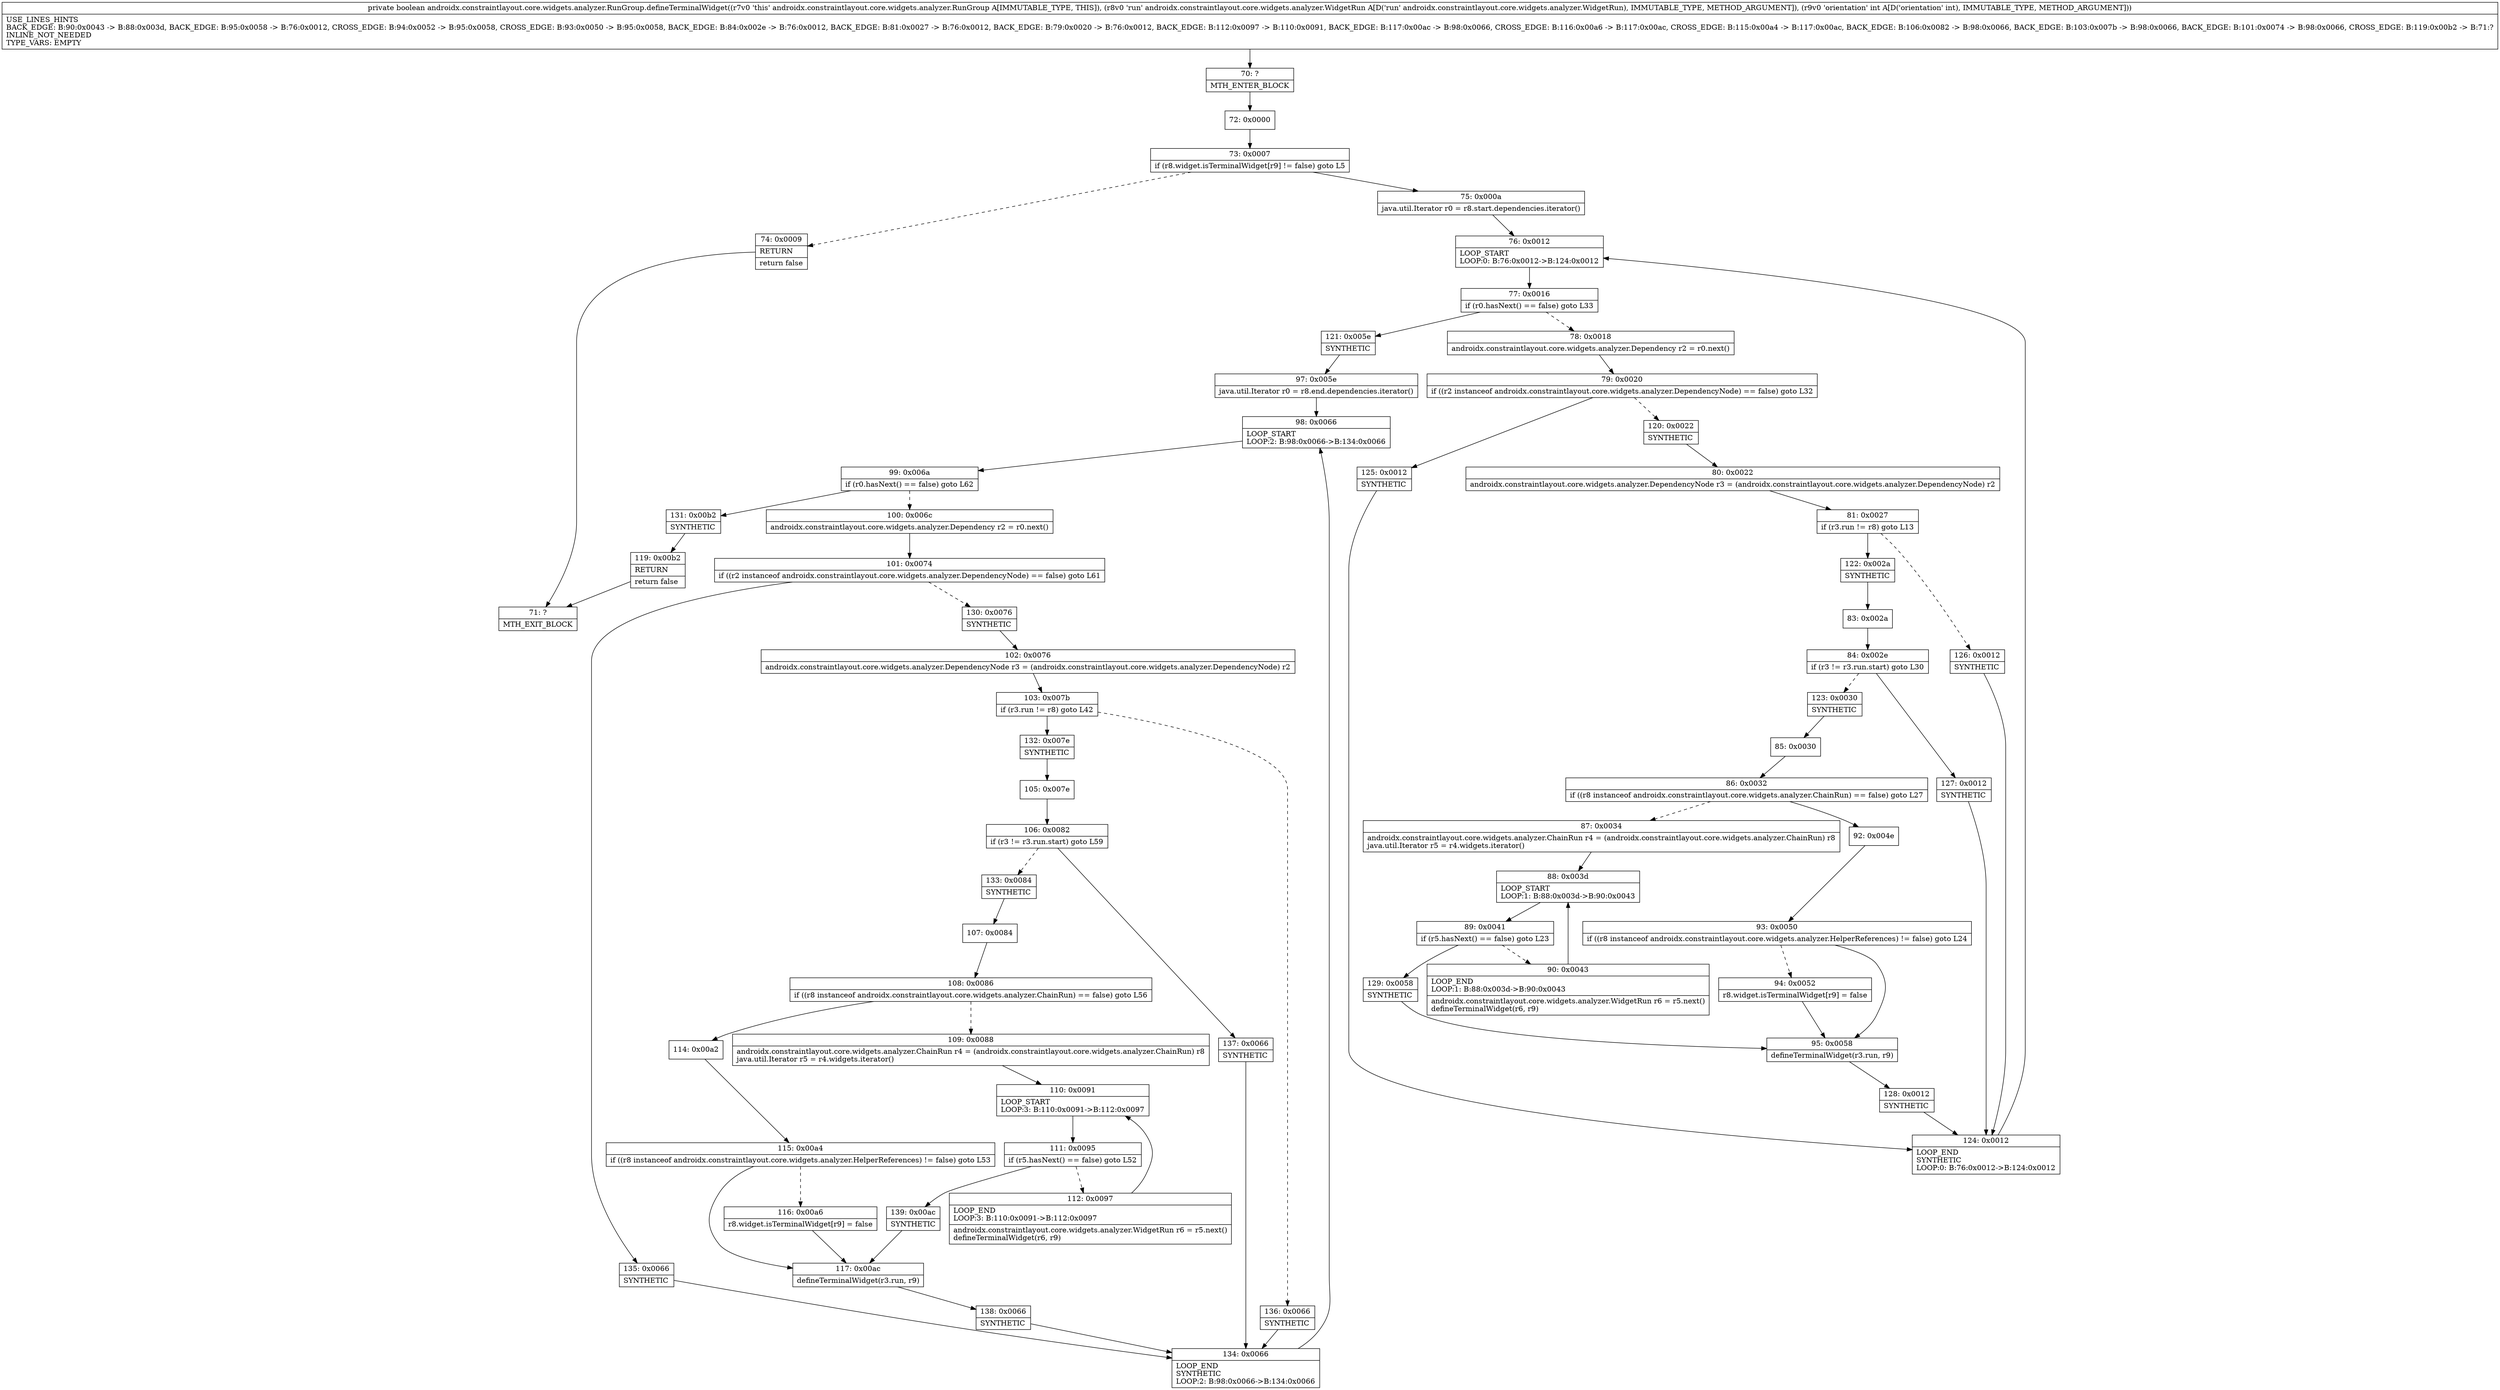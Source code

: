 digraph "CFG forandroidx.constraintlayout.core.widgets.analyzer.RunGroup.defineTerminalWidget(Landroidx\/constraintlayout\/core\/widgets\/analyzer\/WidgetRun;I)Z" {
Node_70 [shape=record,label="{70\:\ ?|MTH_ENTER_BLOCK\l}"];
Node_72 [shape=record,label="{72\:\ 0x0000}"];
Node_73 [shape=record,label="{73\:\ 0x0007|if (r8.widget.isTerminalWidget[r9] != false) goto L5\l}"];
Node_74 [shape=record,label="{74\:\ 0x0009|RETURN\l|return false\l}"];
Node_71 [shape=record,label="{71\:\ ?|MTH_EXIT_BLOCK\l}"];
Node_75 [shape=record,label="{75\:\ 0x000a|java.util.Iterator r0 = r8.start.dependencies.iterator()\l}"];
Node_76 [shape=record,label="{76\:\ 0x0012|LOOP_START\lLOOP:0: B:76:0x0012\-\>B:124:0x0012\l}"];
Node_77 [shape=record,label="{77\:\ 0x0016|if (r0.hasNext() == false) goto L33\l}"];
Node_78 [shape=record,label="{78\:\ 0x0018|androidx.constraintlayout.core.widgets.analyzer.Dependency r2 = r0.next()\l}"];
Node_79 [shape=record,label="{79\:\ 0x0020|if ((r2 instanceof androidx.constraintlayout.core.widgets.analyzer.DependencyNode) == false) goto L32\l}"];
Node_120 [shape=record,label="{120\:\ 0x0022|SYNTHETIC\l}"];
Node_80 [shape=record,label="{80\:\ 0x0022|androidx.constraintlayout.core.widgets.analyzer.DependencyNode r3 = (androidx.constraintlayout.core.widgets.analyzer.DependencyNode) r2\l}"];
Node_81 [shape=record,label="{81\:\ 0x0027|if (r3.run != r8) goto L13\l}"];
Node_122 [shape=record,label="{122\:\ 0x002a|SYNTHETIC\l}"];
Node_83 [shape=record,label="{83\:\ 0x002a}"];
Node_84 [shape=record,label="{84\:\ 0x002e|if (r3 != r3.run.start) goto L30\l}"];
Node_123 [shape=record,label="{123\:\ 0x0030|SYNTHETIC\l}"];
Node_85 [shape=record,label="{85\:\ 0x0030}"];
Node_86 [shape=record,label="{86\:\ 0x0032|if ((r8 instanceof androidx.constraintlayout.core.widgets.analyzer.ChainRun) == false) goto L27\l}"];
Node_87 [shape=record,label="{87\:\ 0x0034|androidx.constraintlayout.core.widgets.analyzer.ChainRun r4 = (androidx.constraintlayout.core.widgets.analyzer.ChainRun) r8\ljava.util.Iterator r5 = r4.widgets.iterator()\l}"];
Node_88 [shape=record,label="{88\:\ 0x003d|LOOP_START\lLOOP:1: B:88:0x003d\-\>B:90:0x0043\l}"];
Node_89 [shape=record,label="{89\:\ 0x0041|if (r5.hasNext() == false) goto L23\l}"];
Node_90 [shape=record,label="{90\:\ 0x0043|LOOP_END\lLOOP:1: B:88:0x003d\-\>B:90:0x0043\l|androidx.constraintlayout.core.widgets.analyzer.WidgetRun r6 = r5.next()\ldefineTerminalWidget(r6, r9)\l}"];
Node_129 [shape=record,label="{129\:\ 0x0058|SYNTHETIC\l}"];
Node_95 [shape=record,label="{95\:\ 0x0058|defineTerminalWidget(r3.run, r9)\l}"];
Node_128 [shape=record,label="{128\:\ 0x0012|SYNTHETIC\l}"];
Node_124 [shape=record,label="{124\:\ 0x0012|LOOP_END\lSYNTHETIC\lLOOP:0: B:76:0x0012\-\>B:124:0x0012\l}"];
Node_92 [shape=record,label="{92\:\ 0x004e}"];
Node_93 [shape=record,label="{93\:\ 0x0050|if ((r8 instanceof androidx.constraintlayout.core.widgets.analyzer.HelperReferences) != false) goto L24\l}"];
Node_94 [shape=record,label="{94\:\ 0x0052|r8.widget.isTerminalWidget[r9] = false\l}"];
Node_127 [shape=record,label="{127\:\ 0x0012|SYNTHETIC\l}"];
Node_126 [shape=record,label="{126\:\ 0x0012|SYNTHETIC\l}"];
Node_125 [shape=record,label="{125\:\ 0x0012|SYNTHETIC\l}"];
Node_121 [shape=record,label="{121\:\ 0x005e|SYNTHETIC\l}"];
Node_97 [shape=record,label="{97\:\ 0x005e|java.util.Iterator r0 = r8.end.dependencies.iterator()\l}"];
Node_98 [shape=record,label="{98\:\ 0x0066|LOOP_START\lLOOP:2: B:98:0x0066\-\>B:134:0x0066\l}"];
Node_99 [shape=record,label="{99\:\ 0x006a|if (r0.hasNext() == false) goto L62\l}"];
Node_100 [shape=record,label="{100\:\ 0x006c|androidx.constraintlayout.core.widgets.analyzer.Dependency r2 = r0.next()\l}"];
Node_101 [shape=record,label="{101\:\ 0x0074|if ((r2 instanceof androidx.constraintlayout.core.widgets.analyzer.DependencyNode) == false) goto L61\l}"];
Node_130 [shape=record,label="{130\:\ 0x0076|SYNTHETIC\l}"];
Node_102 [shape=record,label="{102\:\ 0x0076|androidx.constraintlayout.core.widgets.analyzer.DependencyNode r3 = (androidx.constraintlayout.core.widgets.analyzer.DependencyNode) r2\l}"];
Node_103 [shape=record,label="{103\:\ 0x007b|if (r3.run != r8) goto L42\l}"];
Node_132 [shape=record,label="{132\:\ 0x007e|SYNTHETIC\l}"];
Node_105 [shape=record,label="{105\:\ 0x007e}"];
Node_106 [shape=record,label="{106\:\ 0x0082|if (r3 != r3.run.start) goto L59\l}"];
Node_133 [shape=record,label="{133\:\ 0x0084|SYNTHETIC\l}"];
Node_107 [shape=record,label="{107\:\ 0x0084}"];
Node_108 [shape=record,label="{108\:\ 0x0086|if ((r8 instanceof androidx.constraintlayout.core.widgets.analyzer.ChainRun) == false) goto L56\l}"];
Node_109 [shape=record,label="{109\:\ 0x0088|androidx.constraintlayout.core.widgets.analyzer.ChainRun r4 = (androidx.constraintlayout.core.widgets.analyzer.ChainRun) r8\ljava.util.Iterator r5 = r4.widgets.iterator()\l}"];
Node_110 [shape=record,label="{110\:\ 0x0091|LOOP_START\lLOOP:3: B:110:0x0091\-\>B:112:0x0097\l}"];
Node_111 [shape=record,label="{111\:\ 0x0095|if (r5.hasNext() == false) goto L52\l}"];
Node_112 [shape=record,label="{112\:\ 0x0097|LOOP_END\lLOOP:3: B:110:0x0091\-\>B:112:0x0097\l|androidx.constraintlayout.core.widgets.analyzer.WidgetRun r6 = r5.next()\ldefineTerminalWidget(r6, r9)\l}"];
Node_139 [shape=record,label="{139\:\ 0x00ac|SYNTHETIC\l}"];
Node_117 [shape=record,label="{117\:\ 0x00ac|defineTerminalWidget(r3.run, r9)\l}"];
Node_138 [shape=record,label="{138\:\ 0x0066|SYNTHETIC\l}"];
Node_134 [shape=record,label="{134\:\ 0x0066|LOOP_END\lSYNTHETIC\lLOOP:2: B:98:0x0066\-\>B:134:0x0066\l}"];
Node_114 [shape=record,label="{114\:\ 0x00a2}"];
Node_115 [shape=record,label="{115\:\ 0x00a4|if ((r8 instanceof androidx.constraintlayout.core.widgets.analyzer.HelperReferences) != false) goto L53\l}"];
Node_116 [shape=record,label="{116\:\ 0x00a6|r8.widget.isTerminalWidget[r9] = false\l}"];
Node_137 [shape=record,label="{137\:\ 0x0066|SYNTHETIC\l}"];
Node_136 [shape=record,label="{136\:\ 0x0066|SYNTHETIC\l}"];
Node_135 [shape=record,label="{135\:\ 0x0066|SYNTHETIC\l}"];
Node_131 [shape=record,label="{131\:\ 0x00b2|SYNTHETIC\l}"];
Node_119 [shape=record,label="{119\:\ 0x00b2|RETURN\l|return false\l}"];
MethodNode[shape=record,label="{private boolean androidx.constraintlayout.core.widgets.analyzer.RunGroup.defineTerminalWidget((r7v0 'this' androidx.constraintlayout.core.widgets.analyzer.RunGroup A[IMMUTABLE_TYPE, THIS]), (r8v0 'run' androidx.constraintlayout.core.widgets.analyzer.WidgetRun A[D('run' androidx.constraintlayout.core.widgets.analyzer.WidgetRun), IMMUTABLE_TYPE, METHOD_ARGUMENT]), (r9v0 'orientation' int A[D('orientation' int), IMMUTABLE_TYPE, METHOD_ARGUMENT]))  | USE_LINES_HINTS\lBACK_EDGE: B:90:0x0043 \-\> B:88:0x003d, BACK_EDGE: B:95:0x0058 \-\> B:76:0x0012, CROSS_EDGE: B:94:0x0052 \-\> B:95:0x0058, CROSS_EDGE: B:93:0x0050 \-\> B:95:0x0058, BACK_EDGE: B:84:0x002e \-\> B:76:0x0012, BACK_EDGE: B:81:0x0027 \-\> B:76:0x0012, BACK_EDGE: B:79:0x0020 \-\> B:76:0x0012, BACK_EDGE: B:112:0x0097 \-\> B:110:0x0091, BACK_EDGE: B:117:0x00ac \-\> B:98:0x0066, CROSS_EDGE: B:116:0x00a6 \-\> B:117:0x00ac, CROSS_EDGE: B:115:0x00a4 \-\> B:117:0x00ac, BACK_EDGE: B:106:0x0082 \-\> B:98:0x0066, BACK_EDGE: B:103:0x007b \-\> B:98:0x0066, BACK_EDGE: B:101:0x0074 \-\> B:98:0x0066, CROSS_EDGE: B:119:0x00b2 \-\> B:71:?\lINLINE_NOT_NEEDED\lTYPE_VARS: EMPTY\l}"];
MethodNode -> Node_70;Node_70 -> Node_72;
Node_72 -> Node_73;
Node_73 -> Node_74[style=dashed];
Node_73 -> Node_75;
Node_74 -> Node_71;
Node_75 -> Node_76;
Node_76 -> Node_77;
Node_77 -> Node_78[style=dashed];
Node_77 -> Node_121;
Node_78 -> Node_79;
Node_79 -> Node_120[style=dashed];
Node_79 -> Node_125;
Node_120 -> Node_80;
Node_80 -> Node_81;
Node_81 -> Node_122;
Node_81 -> Node_126[style=dashed];
Node_122 -> Node_83;
Node_83 -> Node_84;
Node_84 -> Node_123[style=dashed];
Node_84 -> Node_127;
Node_123 -> Node_85;
Node_85 -> Node_86;
Node_86 -> Node_87[style=dashed];
Node_86 -> Node_92;
Node_87 -> Node_88;
Node_88 -> Node_89;
Node_89 -> Node_90[style=dashed];
Node_89 -> Node_129;
Node_90 -> Node_88;
Node_129 -> Node_95;
Node_95 -> Node_128;
Node_128 -> Node_124;
Node_124 -> Node_76;
Node_92 -> Node_93;
Node_93 -> Node_94[style=dashed];
Node_93 -> Node_95;
Node_94 -> Node_95;
Node_127 -> Node_124;
Node_126 -> Node_124;
Node_125 -> Node_124;
Node_121 -> Node_97;
Node_97 -> Node_98;
Node_98 -> Node_99;
Node_99 -> Node_100[style=dashed];
Node_99 -> Node_131;
Node_100 -> Node_101;
Node_101 -> Node_130[style=dashed];
Node_101 -> Node_135;
Node_130 -> Node_102;
Node_102 -> Node_103;
Node_103 -> Node_132;
Node_103 -> Node_136[style=dashed];
Node_132 -> Node_105;
Node_105 -> Node_106;
Node_106 -> Node_133[style=dashed];
Node_106 -> Node_137;
Node_133 -> Node_107;
Node_107 -> Node_108;
Node_108 -> Node_109[style=dashed];
Node_108 -> Node_114;
Node_109 -> Node_110;
Node_110 -> Node_111;
Node_111 -> Node_112[style=dashed];
Node_111 -> Node_139;
Node_112 -> Node_110;
Node_139 -> Node_117;
Node_117 -> Node_138;
Node_138 -> Node_134;
Node_134 -> Node_98;
Node_114 -> Node_115;
Node_115 -> Node_116[style=dashed];
Node_115 -> Node_117;
Node_116 -> Node_117;
Node_137 -> Node_134;
Node_136 -> Node_134;
Node_135 -> Node_134;
Node_131 -> Node_119;
Node_119 -> Node_71;
}

